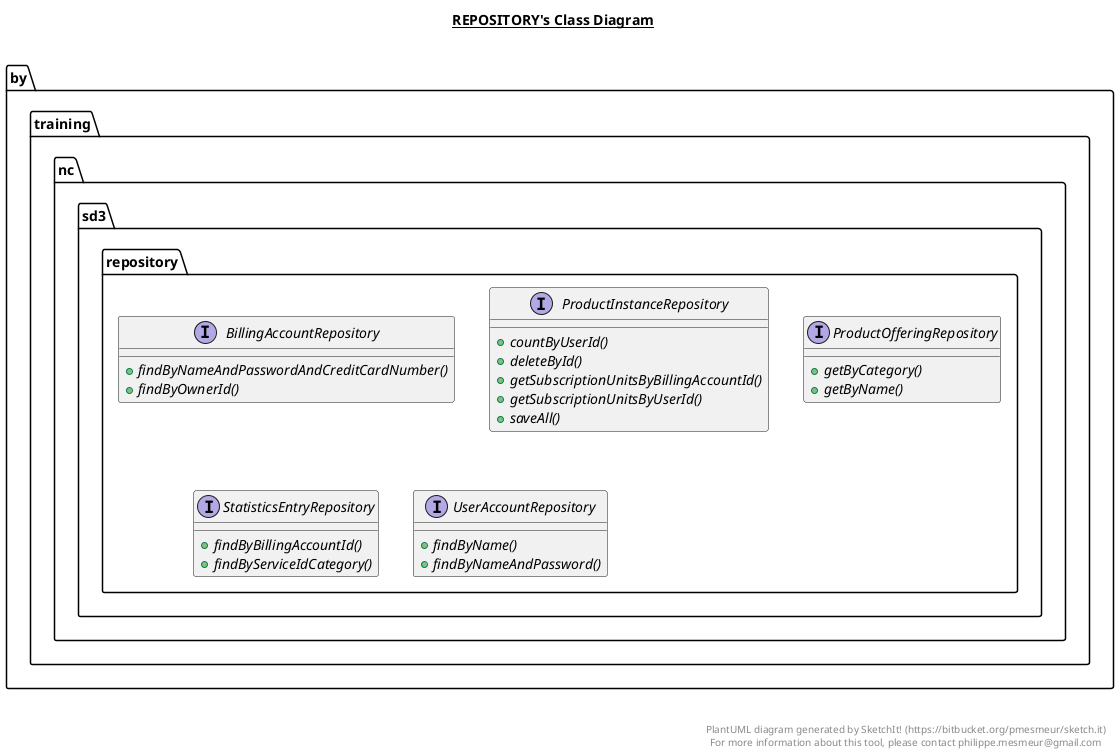 @startuml

title __REPOSITORY's Class Diagram__\n

  namespace by.training.nc.sd3 {
    namespace repository {
      interface by.training.nc.sd3.repository.BillingAccountRepository {
          {abstract} + findByNameAndPasswordAndCreditCardNumber()
          {abstract} + findByOwnerId()
      }
    }
  }
  

  namespace by.training.nc.sd3 {
    namespace repository {
      interface by.training.nc.sd3.repository.ProductInstanceRepository {
          {abstract} + countByUserId()
          {abstract} + deleteById()
          {abstract} + getSubscriptionUnitsByBillingAccountId()
          {abstract} + getSubscriptionUnitsByUserId()
          {abstract} + saveAll()
      }
    }
  }
  

  namespace by.training.nc.sd3 {
    namespace repository {
      interface by.training.nc.sd3.repository.ProductOfferingRepository {
          {abstract} + getByCategory()
          {abstract} + getByName()
      }
    }
  }
  

  namespace by.training.nc.sd3 {
    namespace repository {
      interface by.training.nc.sd3.repository.StatisticsEntryRepository {
          {abstract} + findByBillingAccountId()
          {abstract} + findByServiceIdCategory()
      }
    }
  }
  

  namespace by.training.nc.sd3 {
    namespace repository {
      interface by.training.nc.sd3.repository.UserAccountRepository {
          {abstract} + findByName()
          {abstract} + findByNameAndPassword()
      }
    }
  }
  



right footer


PlantUML diagram generated by SketchIt! (https://bitbucket.org/pmesmeur/sketch.it)
For more information about this tool, please contact philippe.mesmeur@gmail.com
endfooter

@enduml
